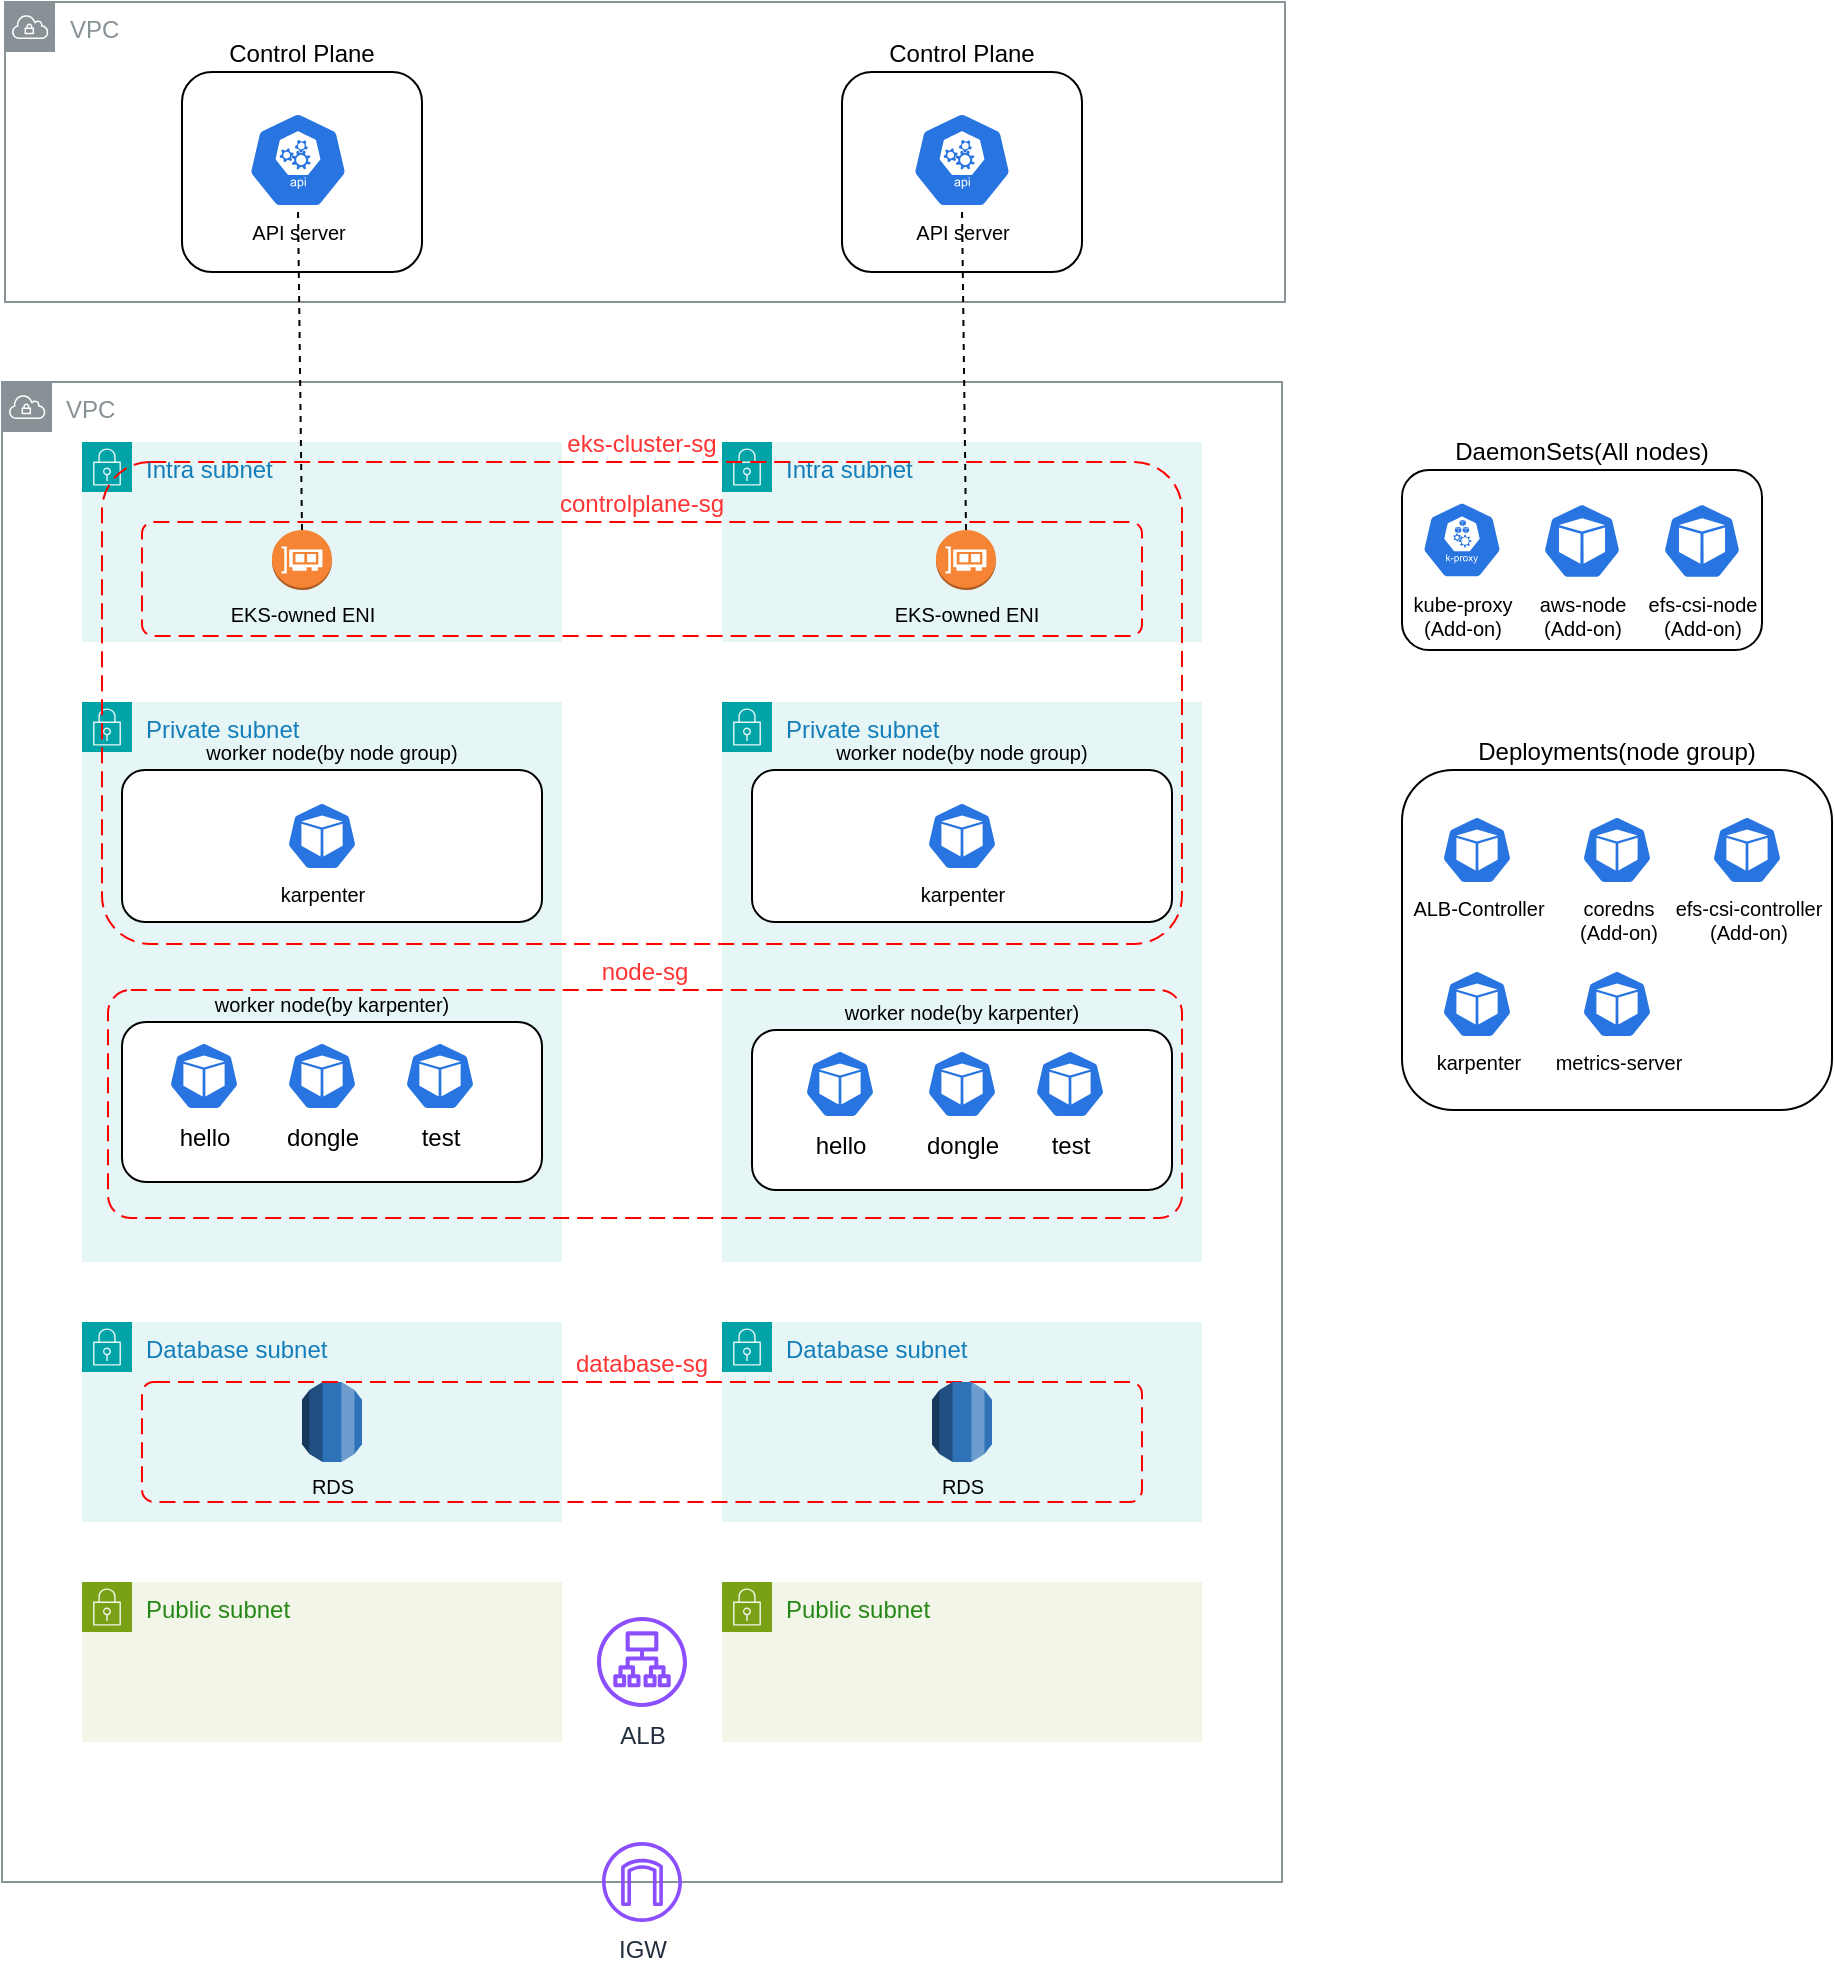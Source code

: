 <mxfile version="22.1.3" type="device">
  <diagram name="페이지-1" id="k-PGukx9nXa_avxQjpJs">
    <mxGraphModel dx="2261" dy="761" grid="1" gridSize="10" guides="1" tooltips="1" connect="1" arrows="1" fold="1" page="1" pageScale="1" pageWidth="827" pageHeight="1169" math="0" shadow="0">
      <root>
        <mxCell id="0" />
        <mxCell id="1" parent="0" />
        <mxCell id="21zfCVTrZPB9-jWkPUX8-2" value="VPC" style="sketch=0;outlineConnect=0;gradientColor=none;html=1;whiteSpace=wrap;fontSize=12;fontStyle=0;shape=mxgraph.aws4.group;grIcon=mxgraph.aws4.group_vpc;strokeColor=#879196;fillColor=none;verticalAlign=top;align=left;spacingLeft=30;fontColor=#879196;dashed=0;" parent="1" vertex="1">
          <mxGeometry x="-120" y="640" width="640" height="750" as="geometry" />
        </mxCell>
        <mxCell id="21zfCVTrZPB9-jWkPUX8-16" value="Private subnet" style="points=[[0,0],[0.25,0],[0.5,0],[0.75,0],[1,0],[1,0.25],[1,0.5],[1,0.75],[1,1],[0.75,1],[0.5,1],[0.25,1],[0,1],[0,0.75],[0,0.5],[0,0.25]];outlineConnect=0;gradientColor=none;html=1;whiteSpace=wrap;fontSize=12;fontStyle=0;container=1;pointerEvents=0;collapsible=0;recursiveResize=0;shape=mxgraph.aws4.group;grIcon=mxgraph.aws4.group_security_group;grStroke=0;strokeColor=#00A4A6;fillColor=#E6F6F7;verticalAlign=top;align=left;spacingLeft=30;fontColor=#147EBA;dashed=0;" parent="1" vertex="1">
          <mxGeometry x="240" y="800" width="240" height="280" as="geometry" />
        </mxCell>
        <mxCell id="21zfCVTrZPB9-jWkPUX8-15" value="Private subnet" style="points=[[0,0],[0.25,0],[0.5,0],[0.75,0],[1,0],[1,0.25],[1,0.5],[1,0.75],[1,1],[0.75,1],[0.5,1],[0.25,1],[0,1],[0,0.75],[0,0.5],[0,0.25]];outlineConnect=0;gradientColor=none;html=1;whiteSpace=wrap;fontSize=12;fontStyle=0;container=1;pointerEvents=0;collapsible=0;recursiveResize=0;shape=mxgraph.aws4.group;grIcon=mxgraph.aws4.group_security_group;grStroke=0;strokeColor=#00A4A6;fillColor=#E6F6F7;verticalAlign=top;align=left;spacingLeft=30;fontColor=#147EBA;dashed=0;" parent="1" vertex="1">
          <mxGeometry x="-80" y="800" width="240" height="280" as="geometry" />
        </mxCell>
        <mxCell id="21zfCVTrZPB9-jWkPUX8-51" value="worker node(by karpenter)" style="rounded=1;whiteSpace=wrap;html=1;fillColor=default;labelPosition=center;verticalLabelPosition=top;align=center;verticalAlign=bottom;fontSize=10;" parent="21zfCVTrZPB9-jWkPUX8-15" vertex="1">
          <mxGeometry x="20" y="160" width="210" height="80" as="geometry" />
        </mxCell>
        <mxCell id="21zfCVTrZPB9-jWkPUX8-12" value="Intra subnet" style="points=[[0,0],[0.25,0],[0.5,0],[0.75,0],[1,0],[1,0.25],[1,0.5],[1,0.75],[1,1],[0.75,1],[0.5,1],[0.25,1],[0,1],[0,0.75],[0,0.5],[0,0.25]];outlineConnect=0;gradientColor=none;html=1;whiteSpace=wrap;fontSize=12;fontStyle=0;container=1;pointerEvents=0;collapsible=0;recursiveResize=0;shape=mxgraph.aws4.group;grIcon=mxgraph.aws4.group_security_group;grStroke=0;strokeColor=#00A4A6;fillColor=#E6F6F7;verticalAlign=top;align=left;spacingLeft=30;fontColor=#147EBA;dashed=0;" parent="1" vertex="1">
          <mxGeometry x="240" y="670" width="240" height="100" as="geometry" />
        </mxCell>
        <mxCell id="21zfCVTrZPB9-jWkPUX8-23" value="EKS-owned ENI" style="outlineConnect=0;dashed=0;verticalLabelPosition=bottom;verticalAlign=top;align=center;html=1;shape=mxgraph.aws3.elastic_network_interface;fillColor=#F58534;gradientColor=none;fontSize=10;" parent="21zfCVTrZPB9-jWkPUX8-12" vertex="1">
          <mxGeometry x="107" y="44" width="30" height="30" as="geometry" />
        </mxCell>
        <mxCell id="21zfCVTrZPB9-jWkPUX8-11" value="Intra subnet" style="points=[[0,0],[0.25,0],[0.5,0],[0.75,0],[1,0],[1,0.25],[1,0.5],[1,0.75],[1,1],[0.75,1],[0.5,1],[0.25,1],[0,1],[0,0.75],[0,0.5],[0,0.25]];outlineConnect=0;gradientColor=none;html=1;whiteSpace=wrap;fontSize=12;fontStyle=0;container=1;pointerEvents=0;collapsible=0;recursiveResize=0;shape=mxgraph.aws4.group;grIcon=mxgraph.aws4.group_security_group;grStroke=0;strokeColor=#00A4A6;fillColor=#E6F6F7;verticalAlign=top;align=left;spacingLeft=30;fontColor=#147EBA;dashed=0;" parent="1" vertex="1">
          <mxGeometry x="-80" y="670" width="240" height="100" as="geometry" />
        </mxCell>
        <mxCell id="21zfCVTrZPB9-jWkPUX8-79" value="EKS-owned ENI" style="outlineConnect=0;dashed=0;verticalLabelPosition=bottom;verticalAlign=top;align=center;html=1;shape=mxgraph.aws3.elastic_network_interface;fillColor=#F58534;gradientColor=none;fontSize=10;" parent="21zfCVTrZPB9-jWkPUX8-11" vertex="1">
          <mxGeometry x="95" y="44" width="30" height="30" as="geometry" />
        </mxCell>
        <mxCell id="21zfCVTrZPB9-jWkPUX8-78" value="eks-cluster-sg" style="rounded=1;arcSize=10;dashed=1;strokeColor=#ff0000;fillColor=none;gradientColor=none;dashPattern=8 4;strokeWidth=1;verticalAlign=bottom;labelPosition=center;verticalLabelPosition=top;align=center;fontColor=#FF3333;" parent="1" vertex="1">
          <mxGeometry x="-70" y="680" width="540" height="241" as="geometry" />
        </mxCell>
        <mxCell id="21zfCVTrZPB9-jWkPUX8-74" value="controlplane-sg" style="rounded=1;arcSize=10;dashed=1;strokeColor=#ff0000;fillColor=none;gradientColor=none;dashPattern=8 4;strokeWidth=1;verticalAlign=bottom;labelPosition=center;verticalLabelPosition=top;align=center;fontColor=#FF3333;" parent="1" vertex="1">
          <mxGeometry x="-50" y="710" width="500" height="57" as="geometry" />
        </mxCell>
        <mxCell id="21zfCVTrZPB9-jWkPUX8-17" value="Database subnet" style="points=[[0,0],[0.25,0],[0.5,0],[0.75,0],[1,0],[1,0.25],[1,0.5],[1,0.75],[1,1],[0.75,1],[0.5,1],[0.25,1],[0,1],[0,0.75],[0,0.5],[0,0.25]];outlineConnect=0;gradientColor=none;html=1;whiteSpace=wrap;fontSize=12;fontStyle=0;container=1;pointerEvents=0;collapsible=0;recursiveResize=0;shape=mxgraph.aws4.group;grIcon=mxgraph.aws4.group_security_group;grStroke=0;strokeColor=#00A4A6;fillColor=#E6F6F7;verticalAlign=top;align=left;spacingLeft=30;fontColor=#147EBA;dashed=0;" parent="1" vertex="1">
          <mxGeometry x="-80" y="1110" width="240" height="100" as="geometry" />
        </mxCell>
        <mxCell id="21zfCVTrZPB9-jWkPUX8-58" value="RDS" style="outlineConnect=0;dashed=0;verticalLabelPosition=bottom;verticalAlign=top;align=center;html=1;shape=mxgraph.aws3.rds;fillColor=#2E73B8;gradientColor=none;fontSize=10;" parent="21zfCVTrZPB9-jWkPUX8-17" vertex="1">
          <mxGeometry x="110" y="30" width="30" height="40" as="geometry" />
        </mxCell>
        <mxCell id="21zfCVTrZPB9-jWkPUX8-38" value="Deployments(node group)" style="rounded=1;whiteSpace=wrap;html=1;labelPosition=center;verticalLabelPosition=top;align=center;verticalAlign=bottom;" parent="1" vertex="1">
          <mxGeometry x="580" y="834" width="215" height="170" as="geometry" />
        </mxCell>
        <mxCell id="21zfCVTrZPB9-jWkPUX8-36" value="DaemonSets(All nodes)" style="rounded=1;whiteSpace=wrap;html=1;labelPosition=center;verticalLabelPosition=top;align=center;verticalAlign=bottom;" parent="1" vertex="1">
          <mxGeometry x="580" y="684" width="180" height="90" as="geometry" />
        </mxCell>
        <mxCell id="21zfCVTrZPB9-jWkPUX8-1" value="VPC" style="sketch=0;outlineConnect=0;gradientColor=none;html=1;whiteSpace=wrap;fontSize=12;fontStyle=0;shape=mxgraph.aws4.group;grIcon=mxgraph.aws4.group_vpc;strokeColor=#879196;fillColor=none;verticalAlign=top;align=left;spacingLeft=30;fontColor=#879196;dashed=0;" parent="1" vertex="1">
          <mxGeometry x="-118.5" y="450" width="640" height="150" as="geometry" />
        </mxCell>
        <mxCell id="21zfCVTrZPB9-jWkPUX8-22" value="Control Plane" style="rounded=1;whiteSpace=wrap;html=1;fillColor=default;labelPosition=center;verticalLabelPosition=top;align=center;verticalAlign=bottom;" parent="1" vertex="1">
          <mxGeometry x="300" y="485" width="120" height="100" as="geometry" />
        </mxCell>
        <mxCell id="21zfCVTrZPB9-jWkPUX8-21" value="Control Plane" style="rounded=1;whiteSpace=wrap;html=1;fillColor=default;labelPosition=center;verticalLabelPosition=top;align=center;verticalAlign=bottom;" parent="1" vertex="1">
          <mxGeometry x="-30" y="485" width="120" height="100" as="geometry" />
        </mxCell>
        <mxCell id="21zfCVTrZPB9-jWkPUX8-5" value="API server" style="sketch=0;html=1;dashed=0;whitespace=wrap;fillColor=#2875E2;strokeColor=#ffffff;points=[[0.005,0.63,0],[0.1,0.2,0],[0.9,0.2,0],[0.5,0,0],[0.995,0.63,0],[0.72,0.99,0],[0.5,1,0],[0.28,0.99,0]];verticalLabelPosition=bottom;align=center;verticalAlign=top;shape=mxgraph.kubernetes.icon;prIcon=api;fontSize=10;" parent="1" vertex="1">
          <mxGeometry x="3" y="505" width="50" height="48" as="geometry" />
        </mxCell>
        <mxCell id="21zfCVTrZPB9-jWkPUX8-6" value="API server" style="sketch=0;html=1;dashed=0;whitespace=wrap;fillColor=#2875E2;strokeColor=#ffffff;points=[[0.005,0.63,0],[0.1,0.2,0],[0.9,0.2,0],[0.5,0,0],[0.995,0.63,0],[0.72,0.99,0],[0.5,1,0],[0.28,0.99,0]];verticalLabelPosition=bottom;align=center;verticalAlign=top;shape=mxgraph.kubernetes.icon;prIcon=api;fontSize=10;" parent="1" vertex="1">
          <mxGeometry x="335" y="505" width="50" height="48" as="geometry" />
        </mxCell>
        <mxCell id="21zfCVTrZPB9-jWkPUX8-9" value="Public subnet" style="points=[[0,0],[0.25,0],[0.5,0],[0.75,0],[1,0],[1,0.25],[1,0.5],[1,0.75],[1,1],[0.75,1],[0.5,1],[0.25,1],[0,1],[0,0.75],[0,0.5],[0,0.25]];outlineConnect=0;gradientColor=none;html=1;whiteSpace=wrap;fontSize=12;fontStyle=0;container=1;pointerEvents=0;collapsible=0;recursiveResize=0;shape=mxgraph.aws4.group;grIcon=mxgraph.aws4.group_security_group;grStroke=0;strokeColor=#7AA116;fillColor=#F2F6E8;verticalAlign=top;align=left;spacingLeft=30;fontColor=#248814;dashed=0;" parent="1" vertex="1">
          <mxGeometry x="-80" y="1240" width="240" height="80" as="geometry" />
        </mxCell>
        <mxCell id="21zfCVTrZPB9-jWkPUX8-10" value="Public subnet" style="points=[[0,0],[0.25,0],[0.5,0],[0.75,0],[1,0],[1,0.25],[1,0.5],[1,0.75],[1,1],[0.75,1],[0.5,1],[0.25,1],[0,1],[0,0.75],[0,0.5],[0,0.25]];outlineConnect=0;gradientColor=none;html=1;whiteSpace=wrap;fontSize=12;fontStyle=0;container=1;pointerEvents=0;collapsible=0;recursiveResize=0;shape=mxgraph.aws4.group;grIcon=mxgraph.aws4.group_security_group;grStroke=0;strokeColor=#7AA116;fillColor=#F2F6E8;verticalAlign=top;align=left;spacingLeft=30;fontColor=#248814;dashed=0;" parent="1" vertex="1">
          <mxGeometry x="240" y="1240" width="240" height="80" as="geometry" />
        </mxCell>
        <mxCell id="21zfCVTrZPB9-jWkPUX8-18" value="Database subnet" style="points=[[0,0],[0.25,0],[0.5,0],[0.75,0],[1,0],[1,0.25],[1,0.5],[1,0.75],[1,1],[0.75,1],[0.5,1],[0.25,1],[0,1],[0,0.75],[0,0.5],[0,0.25]];outlineConnect=0;gradientColor=none;html=1;whiteSpace=wrap;fontSize=12;fontStyle=0;container=1;pointerEvents=0;collapsible=0;recursiveResize=0;shape=mxgraph.aws4.group;grIcon=mxgraph.aws4.group_security_group;grStroke=0;strokeColor=#00A4A6;fillColor=#E6F6F7;verticalAlign=top;align=left;spacingLeft=30;fontColor=#147EBA;dashed=0;" parent="1" vertex="1">
          <mxGeometry x="240" y="1110" width="240" height="100" as="geometry" />
        </mxCell>
        <mxCell id="21zfCVTrZPB9-jWkPUX8-64" value="database-sg" style="rounded=1;arcSize=10;dashed=1;strokeColor=#ff0000;fillColor=none;gradientColor=none;dashPattern=8 4;strokeWidth=1;verticalAlign=bottom;labelPosition=center;verticalLabelPosition=top;align=center;fontColor=#FF3333;" parent="21zfCVTrZPB9-jWkPUX8-18" vertex="1">
          <mxGeometry x="-290" y="30" width="500" height="60" as="geometry" />
        </mxCell>
        <mxCell id="21zfCVTrZPB9-jWkPUX8-24" value="worker node(by node group)" style="rounded=1;whiteSpace=wrap;html=1;fillColor=default;labelPosition=center;verticalLabelPosition=top;align=center;verticalAlign=bottom;fontSize=10;" parent="1" vertex="1">
          <mxGeometry x="-60" y="834" width="210" height="76" as="geometry" />
        </mxCell>
        <mxCell id="21zfCVTrZPB9-jWkPUX8-25" value="worker node(by node group)" style="rounded=1;whiteSpace=wrap;html=1;fillColor=default;labelPosition=center;verticalLabelPosition=top;align=center;verticalAlign=bottom;fontSize=10;" parent="1" vertex="1">
          <mxGeometry x="255" y="834" width="210" height="76" as="geometry" />
        </mxCell>
        <mxCell id="21zfCVTrZPB9-jWkPUX8-26" value="ALB-Controller" style="sketch=0;html=1;dashed=0;whitespace=wrap;fillColor=#2875E2;strokeColor=#ffffff;points=[[0.005,0.63,0],[0.1,0.2,0],[0.9,0.2,0],[0.5,0,0],[0.995,0.63,0],[0.72,0.99,0],[0.5,1,0],[0.28,0.99,0]];verticalLabelPosition=bottom;align=center;verticalAlign=top;shape=mxgraph.kubernetes.icon;prIcon=pod;fontSize=10;" parent="1" vertex="1">
          <mxGeometry x="595" y="857" width="45" height="34" as="geometry" />
        </mxCell>
        <mxCell id="21zfCVTrZPB9-jWkPUX8-28" value="kube-proxy&lt;br&gt;(Add-on)" style="sketch=0;html=1;dashed=0;whitespace=wrap;fillColor=#2875E2;strokeColor=#ffffff;points=[[0.005,0.63,0],[0.1,0.2,0],[0.9,0.2,0],[0.5,0,0],[0.995,0.63,0],[0.72,0.99,0],[0.5,1,0],[0.28,0.99,0]];verticalLabelPosition=bottom;align=center;verticalAlign=top;shape=mxgraph.kubernetes.icon;prIcon=k_proxy;fontSize=10;" parent="1" vertex="1">
          <mxGeometry x="590" y="699.5" width="40" height="39" as="geometry" />
        </mxCell>
        <mxCell id="21zfCVTrZPB9-jWkPUX8-30" value="efs-csi-node&lt;br&gt;(Add-on)" style="sketch=0;html=1;dashed=0;whitespace=wrap;fillColor=#2875E2;strokeColor=#ffffff;points=[[0.005,0.63,0],[0.1,0.2,0],[0.9,0.2,0],[0.5,0,0],[0.995,0.63,0],[0.72,0.99,0],[0.5,1,0],[0.28,0.99,0]];verticalLabelPosition=bottom;align=center;verticalAlign=top;shape=mxgraph.kubernetes.icon;prIcon=pod;fontSize=10;" parent="1" vertex="1">
          <mxGeometry x="710" y="700.5" width="40" height="38" as="geometry" />
        </mxCell>
        <mxCell id="21zfCVTrZPB9-jWkPUX8-31" value="aws-node&lt;br&gt;(Add-on)" style="sketch=0;html=1;dashed=0;whitespace=wrap;fillColor=#2875E2;strokeColor=#ffffff;points=[[0.005,0.63,0],[0.1,0.2,0],[0.9,0.2,0],[0.5,0,0],[0.995,0.63,0],[0.72,0.99,0],[0.5,1,0],[0.28,0.99,0]];verticalLabelPosition=bottom;align=center;verticalAlign=top;shape=mxgraph.kubernetes.icon;prIcon=pod;fontSize=10;" parent="1" vertex="1">
          <mxGeometry x="650" y="700.5" width="40" height="38" as="geometry" />
        </mxCell>
        <mxCell id="21zfCVTrZPB9-jWkPUX8-42" value="coredns&lt;br&gt;(Add-on)" style="sketch=0;html=1;dashed=0;whitespace=wrap;fillColor=#2875E2;strokeColor=#ffffff;points=[[0.005,0.63,0],[0.1,0.2,0],[0.9,0.2,0],[0.5,0,0],[0.995,0.63,0],[0.72,0.99,0],[0.5,1,0],[0.28,0.99,0]];verticalLabelPosition=bottom;align=center;verticalAlign=top;shape=mxgraph.kubernetes.icon;prIcon=pod;fontSize=10;" parent="1" vertex="1">
          <mxGeometry x="665" y="857" width="45" height="34" as="geometry" />
        </mxCell>
        <mxCell id="21zfCVTrZPB9-jWkPUX8-43" value="efs-csi-controller&lt;br&gt;(Add-on)" style="sketch=0;html=1;dashed=0;whitespace=wrap;fillColor=#2875E2;strokeColor=#ffffff;points=[[0.005,0.63,0],[0.1,0.2,0],[0.9,0.2,0],[0.5,0,0],[0.995,0.63,0],[0.72,0.99,0],[0.5,1,0],[0.28,0.99,0]];verticalLabelPosition=bottom;align=center;verticalAlign=top;shape=mxgraph.kubernetes.icon;prIcon=pod;fontSize=10;" parent="1" vertex="1">
          <mxGeometry x="730" y="857" width="45" height="34" as="geometry" />
        </mxCell>
        <mxCell id="21zfCVTrZPB9-jWkPUX8-44" value="karpenter" style="sketch=0;html=1;dashed=0;whitespace=wrap;fillColor=#2875E2;strokeColor=#ffffff;points=[[0.005,0.63,0],[0.1,0.2,0],[0.9,0.2,0],[0.5,0,0],[0.995,0.63,0],[0.72,0.99,0],[0.5,1,0],[0.28,0.99,0]];verticalLabelPosition=bottom;align=center;verticalAlign=top;shape=mxgraph.kubernetes.icon;prIcon=pod;fontSize=10;" parent="1" vertex="1">
          <mxGeometry x="595" y="934" width="45" height="34" as="geometry" />
        </mxCell>
        <mxCell id="21zfCVTrZPB9-jWkPUX8-46" value="metrics-server" style="sketch=0;html=1;dashed=0;whitespace=wrap;fillColor=#2875E2;strokeColor=#ffffff;points=[[0.005,0.63,0],[0.1,0.2,0],[0.9,0.2,0],[0.5,0,0],[0.995,0.63,0],[0.72,0.99,0],[0.5,1,0],[0.28,0.99,0]];verticalLabelPosition=bottom;align=center;verticalAlign=top;shape=mxgraph.kubernetes.icon;prIcon=pod;fontSize=10;" parent="1" vertex="1">
          <mxGeometry x="665" y="934" width="45" height="34" as="geometry" />
        </mxCell>
        <mxCell id="21zfCVTrZPB9-jWkPUX8-48" value="karpenter" style="sketch=0;html=1;dashed=0;whitespace=wrap;fillColor=#2875E2;strokeColor=#ffffff;points=[[0.005,0.63,0],[0.1,0.2,0],[0.9,0.2,0],[0.5,0,0],[0.995,0.63,0],[0.72,0.99,0],[0.5,1,0],[0.28,0.99,0]];verticalLabelPosition=bottom;align=center;verticalAlign=top;shape=mxgraph.kubernetes.icon;prIcon=pod;fontSize=10;" parent="1" vertex="1">
          <mxGeometry x="17.5" y="850" width="45" height="34" as="geometry" />
        </mxCell>
        <mxCell id="21zfCVTrZPB9-jWkPUX8-49" value="karpenter" style="sketch=0;html=1;dashed=0;whitespace=wrap;fillColor=#2875E2;strokeColor=#ffffff;points=[[0.005,0.63,0],[0.1,0.2,0],[0.9,0.2,0],[0.5,0,0],[0.995,0.63,0],[0.72,0.99,0],[0.5,1,0],[0.28,0.99,0]];verticalLabelPosition=bottom;align=center;verticalAlign=top;shape=mxgraph.kubernetes.icon;prIcon=pod;fontSize=10;" parent="1" vertex="1">
          <mxGeometry x="337.5" y="850" width="45" height="34" as="geometry" />
        </mxCell>
        <mxCell id="21zfCVTrZPB9-jWkPUX8-50" value="ALB" style="sketch=0;outlineConnect=0;fontColor=#232F3E;gradientColor=none;fillColor=#8C4FFF;strokeColor=none;dashed=0;verticalLabelPosition=bottom;verticalAlign=top;align=center;html=1;fontSize=12;fontStyle=0;aspect=fixed;pointerEvents=1;shape=mxgraph.aws4.application_load_balancer;" parent="1" vertex="1">
          <mxGeometry x="177.5" y="1257.5" width="45" height="45" as="geometry" />
        </mxCell>
        <mxCell id="21zfCVTrZPB9-jWkPUX8-57" value="worker node(by karpenter)" style="rounded=1;whiteSpace=wrap;html=1;fillColor=default;labelPosition=center;verticalLabelPosition=top;align=center;verticalAlign=bottom;fontSize=10;" parent="1" vertex="1">
          <mxGeometry x="255" y="964" width="210" height="80" as="geometry" />
        </mxCell>
        <mxCell id="21zfCVTrZPB9-jWkPUX8-62" value="" style="endArrow=none;dashed=1;html=1;rounded=0;entryX=0.5;entryY=1;entryDx=0;entryDy=0;entryPerimeter=0;exitX=0.5;exitY=0;exitDx=0;exitDy=0;exitPerimeter=0;" parent="1" source="21zfCVTrZPB9-jWkPUX8-79" target="21zfCVTrZPB9-jWkPUX8-5" edge="1">
          <mxGeometry width="50" height="50" relative="1" as="geometry">
            <mxPoint x="25" y="708" as="sourcePoint" />
            <mxPoint x="440" y="510" as="targetPoint" />
          </mxGeometry>
        </mxCell>
        <mxCell id="21zfCVTrZPB9-jWkPUX8-63" value="" style="endArrow=none;dashed=1;html=1;rounded=0;exitX=0.5;exitY=0;exitDx=0;exitDy=0;exitPerimeter=0;entryX=0.5;entryY=1;entryDx=0;entryDy=0;entryPerimeter=0;" parent="1" source="21zfCVTrZPB9-jWkPUX8-23" target="21zfCVTrZPB9-jWkPUX8-6" edge="1">
          <mxGeometry width="50" height="50" relative="1" as="geometry">
            <mxPoint x="390" y="560" as="sourcePoint" />
            <mxPoint x="440" y="510" as="targetPoint" />
          </mxGeometry>
        </mxCell>
        <mxCell id="21zfCVTrZPB9-jWkPUX8-65" value="RDS" style="outlineConnect=0;dashed=0;verticalLabelPosition=bottom;verticalAlign=top;align=center;html=1;shape=mxgraph.aws3.rds;fillColor=#2E73B8;gradientColor=none;fontSize=10;" parent="1" vertex="1">
          <mxGeometry x="345" y="1140" width="30" height="40" as="geometry" />
        </mxCell>
        <mxCell id="21zfCVTrZPB9-jWkPUX8-66" value="hello" style="sketch=0;html=1;dashed=0;whitespace=wrap;fillColor=#2875E2;strokeColor=#ffffff;points=[[0.005,0.63,0],[0.1,0.2,0],[0.9,0.2,0],[0.5,0,0],[0.995,0.63,0],[0.72,0.99,0],[0.5,1,0],[0.28,0.99,0]];verticalLabelPosition=bottom;align=center;verticalAlign=top;shape=mxgraph.kubernetes.icon;prIcon=pod" parent="1" vertex="1">
          <mxGeometry x="-38" y="970" width="38" height="34" as="geometry" />
        </mxCell>
        <mxCell id="21zfCVTrZPB9-jWkPUX8-67" value="hello" style="sketch=0;html=1;dashed=0;whitespace=wrap;fillColor=#2875E2;strokeColor=#ffffff;points=[[0.005,0.63,0],[0.1,0.2,0],[0.9,0.2,0],[0.5,0,0],[0.995,0.63,0],[0.72,0.99,0],[0.5,1,0],[0.28,0.99,0]];verticalLabelPosition=bottom;align=center;verticalAlign=top;shape=mxgraph.kubernetes.icon;prIcon=pod" parent="1" vertex="1">
          <mxGeometry x="280" y="974" width="38" height="34" as="geometry" />
        </mxCell>
        <mxCell id="21zfCVTrZPB9-jWkPUX8-68" value="dongle" style="sketch=0;html=1;dashed=0;whitespace=wrap;fillColor=#2875E2;strokeColor=#ffffff;points=[[0.005,0.63,0],[0.1,0.2,0],[0.9,0.2,0],[0.5,0,0],[0.995,0.63,0],[0.72,0.99,0],[0.5,1,0],[0.28,0.99,0]];verticalLabelPosition=bottom;align=center;verticalAlign=top;shape=mxgraph.kubernetes.icon;prIcon=pod" parent="1" vertex="1">
          <mxGeometry x="21" y="970" width="38" height="34" as="geometry" />
        </mxCell>
        <mxCell id="21zfCVTrZPB9-jWkPUX8-69" value="dongle" style="sketch=0;html=1;dashed=0;whitespace=wrap;fillColor=#2875E2;strokeColor=#ffffff;points=[[0.005,0.63,0],[0.1,0.2,0],[0.9,0.2,0],[0.5,0,0],[0.995,0.63,0],[0.72,0.99,0],[0.5,1,0],[0.28,0.99,0]];verticalLabelPosition=bottom;align=center;verticalAlign=top;shape=mxgraph.kubernetes.icon;prIcon=pod" parent="1" vertex="1">
          <mxGeometry x="341" y="974" width="38" height="34" as="geometry" />
        </mxCell>
        <mxCell id="21zfCVTrZPB9-jWkPUX8-70" value="test" style="sketch=0;html=1;dashed=0;whitespace=wrap;fillColor=#2875E2;strokeColor=#ffffff;points=[[0.005,0.63,0],[0.1,0.2,0],[0.9,0.2,0],[0.5,0,0],[0.995,0.63,0],[0.72,0.99,0],[0.5,1,0],[0.28,0.99,0]];verticalLabelPosition=bottom;align=center;verticalAlign=top;shape=mxgraph.kubernetes.icon;prIcon=pod" parent="1" vertex="1">
          <mxGeometry x="80" y="970" width="38" height="34" as="geometry" />
        </mxCell>
        <mxCell id="21zfCVTrZPB9-jWkPUX8-71" value="test" style="sketch=0;html=1;dashed=0;whitespace=wrap;fillColor=#2875E2;strokeColor=#ffffff;points=[[0.005,0.63,0],[0.1,0.2,0],[0.9,0.2,0],[0.5,0,0],[0.995,0.63,0],[0.72,0.99,0],[0.5,1,0],[0.28,0.99,0]];verticalLabelPosition=bottom;align=center;verticalAlign=top;shape=mxgraph.kubernetes.icon;prIcon=pod" parent="1" vertex="1">
          <mxGeometry x="395" y="974" width="38" height="34" as="geometry" />
        </mxCell>
        <mxCell id="21zfCVTrZPB9-jWkPUX8-77" value="node-sg" style="rounded=1;arcSize=10;dashed=1;strokeColor=#ff0000;fillColor=none;gradientColor=none;dashPattern=8 4;strokeWidth=1;verticalAlign=bottom;labelPosition=center;verticalLabelPosition=top;align=center;fontColor=#FF3333;" parent="1" vertex="1">
          <mxGeometry x="-67" y="944" width="537" height="114" as="geometry" />
        </mxCell>
        <mxCell id="38cyn2MbKqffcB4etDlk-2" value="IGW" style="sketch=0;outlineConnect=0;fontColor=#232F3E;gradientColor=none;fillColor=#8C4FFF;strokeColor=none;dashed=0;verticalLabelPosition=bottom;verticalAlign=top;align=center;html=1;fontSize=12;fontStyle=0;aspect=fixed;pointerEvents=1;shape=mxgraph.aws4.internet_gateway;" vertex="1" parent="1">
          <mxGeometry x="180" y="1370" width="40" height="40" as="geometry" />
        </mxCell>
      </root>
    </mxGraphModel>
  </diagram>
</mxfile>

